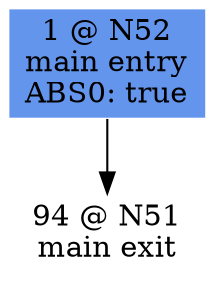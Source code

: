 digraph ARG {
node [style="filled" shape="box" color="white"]
1 [fillcolor="cornflowerblue" label="1 @ N52\nmain entry\nABS0: true" id="1"]
94 [label="94 @ N51\nmain exit" id="94"]
1 -> 94 []
}
